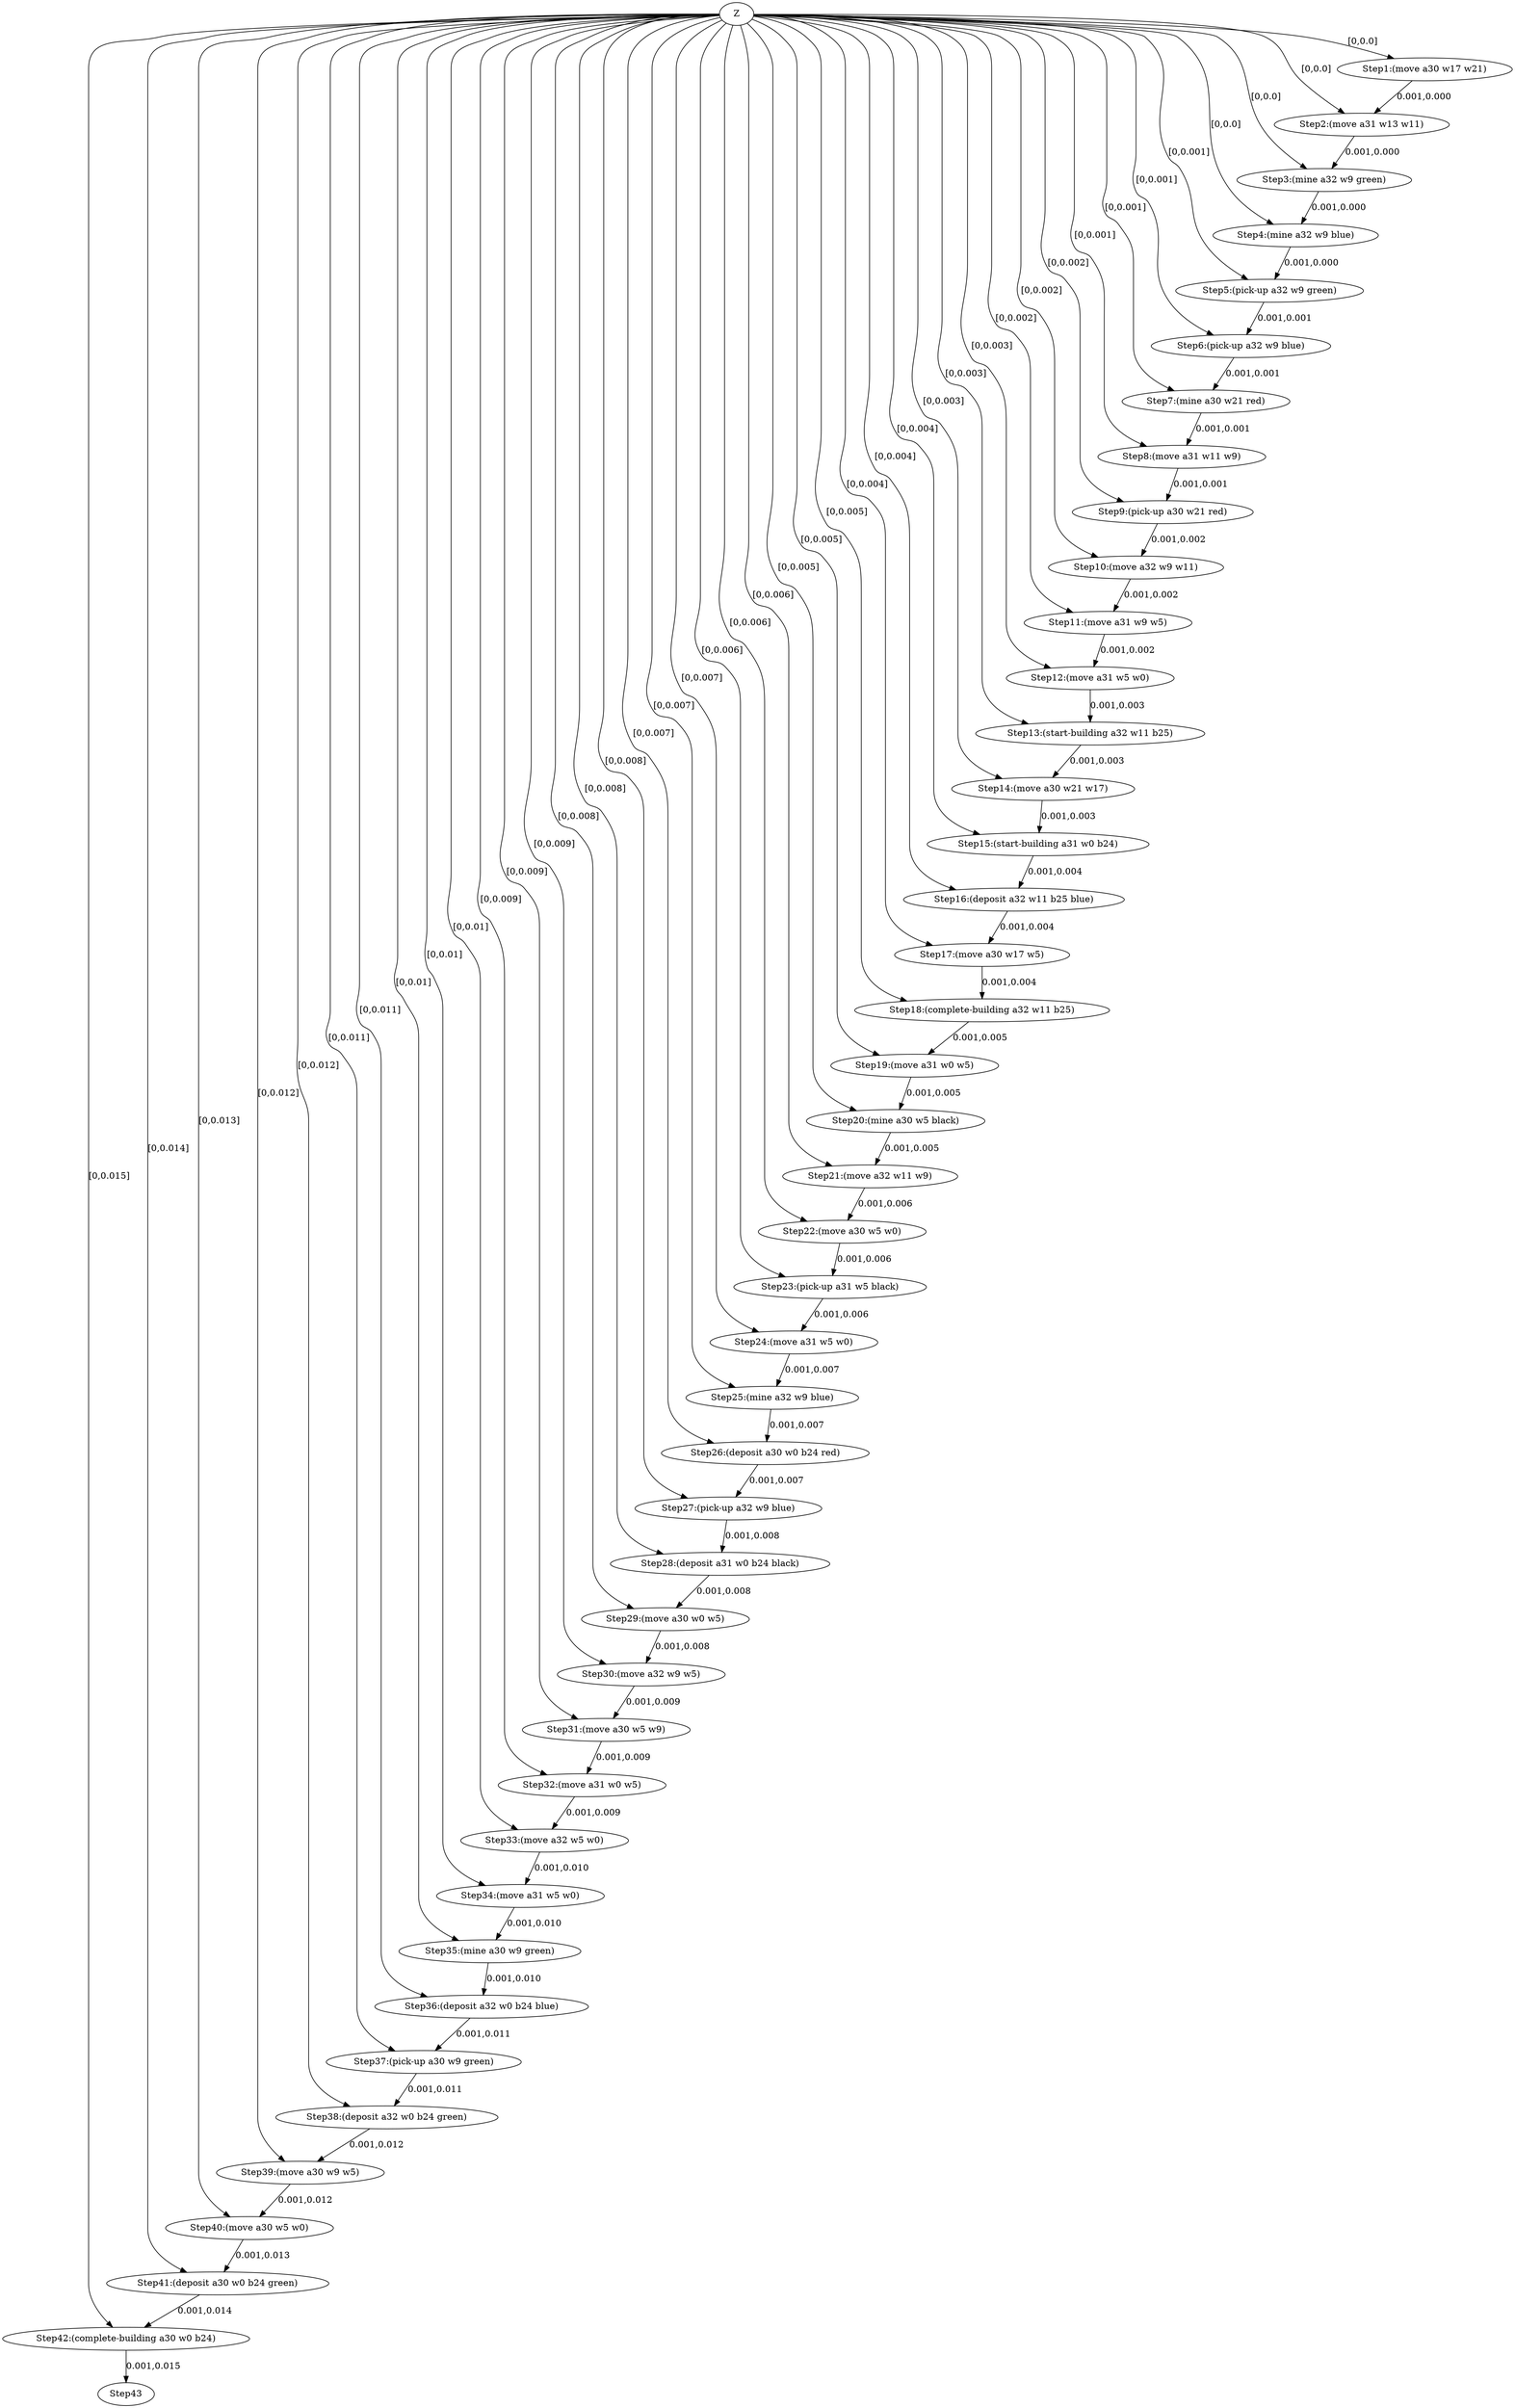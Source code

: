 digraph plan {
Step42 [label="Step42:(complete-building a30 w0 b24)"];
Step41 [label="Step41:(deposit a30 w0 b24 green)"];
Step40 [label="Step40:(move a30 w5 w0)"];
Step39 [label="Step39:(move a30 w9 w5)"];
Step38 [label="Step38:(deposit a32 w0 b24 green)"];
Step37 [label="Step37:(pick-up a30 w9 green)"];
Step36 [label="Step36:(deposit a32 w0 b24 blue)"];
Step35 [label="Step35:(mine a30 w9 green)"];
Step34 [label="Step34:(move a31 w5 w0)"];
Step33 [label="Step33:(move a32 w5 w0)"];
Step32 [label="Step32:(move a31 w0 w5)"];
Step31 [label="Step31:(move a30 w5 w9)"];
Step30 [label="Step30:(move a32 w9 w5)"];
Step29 [label="Step29:(move a30 w0 w5)"];
Step28 [label="Step28:(deposit a31 w0 b24 black)"];
Step27 [label="Step27:(pick-up a32 w9 blue)"];
Step26 [label="Step26:(deposit a30 w0 b24 red)"];
Step25 [label="Step25:(mine a32 w9 blue)"];
Step24 [label="Step24:(move a31 w5 w0)"];
Step23 [label="Step23:(pick-up a31 w5 black)"];
Step22 [label="Step22:(move a30 w5 w0)"];
Step21 [label="Step21:(move a32 w11 w9)"];
Step20 [label="Step20:(mine a30 w5 black)"];
Step19 [label="Step19:(move a31 w0 w5)"];
Step18 [label="Step18:(complete-building a32 w11 b25)"];
Step17 [label="Step17:(move a30 w17 w5)"];
Step16 [label="Step16:(deposit a32 w11 b25 blue)"];
Step15 [label="Step15:(start-building a31 w0 b24)"];
Step14 [label="Step14:(move a30 w21 w17)"];
Step13 [label="Step13:(start-building a32 w11 b25)"];
Step12 [label="Step12:(move a31 w5 w0)"];
Step11 [label="Step11:(move a31 w9 w5)"];
Step10 [label="Step10:(move a32 w9 w11)"];
Step9 [label="Step9:(pick-up a30 w21 red)"];
Step8 [label="Step8:(move a31 w11 w9)"];
Step7 [label="Step7:(mine a30 w21 red)"];
Step6 [label="Step6:(pick-up a32 w9 blue)"];
Step5 [label="Step5:(pick-up a32 w9 green)"];
Step4 [label="Step4:(mine a32 w9 blue)"];
Step3 [label="Step3:(mine a32 w9 green)"];
Step2 [label="Step2:(move a31 w13 w11)"];
Step1 [label="Step1:(move a30 w17 w21)"];
	Z  -> Step1[label="[0,0.0]"]; 
	Z  -> Step2[label="[0,0.0]"]; 
	Z  -> Step3[label="[0,0.0]"]; 
	Z  -> Step4[label="[0,0.0]"]; 
	Z  -> Step5[label="[0,0.001]"]; 
	Z  -> Step6[label="[0,0.001]"]; 
	Z  -> Step7[label="[0,0.001]"]; 
	Z  -> Step8[label="[0,0.001]"]; 
	Z  -> Step9[label="[0,0.002]"]; 
	Z  -> Step10[label="[0,0.002]"]; 
	Z  -> Step11[label="[0,0.002]"]; 
	Z  -> Step12[label="[0,0.003]"]; 
	Z  -> Step13[label="[0,0.003]"]; 
	Z  -> Step14[label="[0,0.003]"]; 
	Z  -> Step15[label="[0,0.004]"]; 
	Z  -> Step16[label="[0,0.004]"]; 
	Z  -> Step17[label="[0,0.004]"]; 
	Z  -> Step18[label="[0,0.005]"]; 
	Z  -> Step19[label="[0,0.005]"]; 
	Z  -> Step20[label="[0,0.005]"]; 
	Z  -> Step21[label="[0,0.006]"]; 
	Z  -> Step22[label="[0,0.006]"]; 
	Z  -> Step23[label="[0,0.006]"]; 
	Z  -> Step24[label="[0,0.007]"]; 
	Z  -> Step25[label="[0,0.007]"]; 
	Z  -> Step26[label="[0,0.007]"]; 
	Z  -> Step27[label="[0,0.008]"]; 
	Z  -> Step28[label="[0,0.008]"]; 
	Z  -> Step29[label="[0,0.008]"]; 
	Z  -> Step30[label="[0,0.009]"]; 
	Z  -> Step31[label="[0,0.009]"]; 
	Z  -> Step32[label="[0,0.009]"]; 
	Z  -> Step33[label="[0,0.01]"]; 
	Z  -> Step34[label="[0,0.01]"]; 
	Z  -> Step35[label="[0,0.01]"]; 
	Z  -> Step36[label="[0,0.011]"]; 
	Z  -> Step37[label="[0,0.011]"]; 
	Z  -> Step38[label="[0,0.012]"]; 
	Z  -> Step39[label="[0,0.012]"]; 
	Z  -> Step40[label="[0,0.013]"]; 
	Z  -> Step41[label="[0,0.014]"]; 
	Z  -> Step42[label="[0,0.015]"]; 
	Step1 -> Step2[label="0.001,0.000"]; 
	Step2 -> Step3[label="0.001,0.000"]; 
	Step3 -> Step4[label="0.001,0.000"]; 
	Step4 -> Step5[label="0.001,0.000"]; 
	Step5 -> Step6[label="0.001,0.001"]; 
	Step6 -> Step7[label="0.001,0.001"]; 
	Step7 -> Step8[label="0.001,0.001"]; 
	Step8 -> Step9[label="0.001,0.001"]; 
	Step9 -> Step10[label="0.001,0.002"]; 
	Step10 -> Step11[label="0.001,0.002"]; 
	Step11 -> Step12[label="0.001,0.002"]; 
	Step12 -> Step13[label="0.001,0.003"]; 
	Step13 -> Step14[label="0.001,0.003"]; 
	Step14 -> Step15[label="0.001,0.003"]; 
	Step15 -> Step16[label="0.001,0.004"]; 
	Step16 -> Step17[label="0.001,0.004"]; 
	Step17 -> Step18[label="0.001,0.004"]; 
	Step18 -> Step19[label="0.001,0.005"]; 
	Step19 -> Step20[label="0.001,0.005"]; 
	Step20 -> Step21[label="0.001,0.005"]; 
	Step21 -> Step22[label="0.001,0.006"]; 
	Step22 -> Step23[label="0.001,0.006"]; 
	Step23 -> Step24[label="0.001,0.006"]; 
	Step24 -> Step25[label="0.001,0.007"]; 
	Step25 -> Step26[label="0.001,0.007"]; 
	Step26 -> Step27[label="0.001,0.007"]; 
	Step27 -> Step28[label="0.001,0.008"]; 
	Step28 -> Step29[label="0.001,0.008"]; 
	Step29 -> Step30[label="0.001,0.008"]; 
	Step30 -> Step31[label="0.001,0.009"]; 
	Step31 -> Step32[label="0.001,0.009"]; 
	Step32 -> Step33[label="0.001,0.009"]; 
	Step33 -> Step34[label="0.001,0.010"]; 
	Step34 -> Step35[label="0.001,0.010"]; 
	Step35 -> Step36[label="0.001,0.010"]; 
	Step36 -> Step37[label="0.001,0.011"]; 
	Step37 -> Step38[label="0.001,0.011"]; 
	Step38 -> Step39[label="0.001,0.012"]; 
	Step39 -> Step40[label="0.001,0.012"]; 
	Step40 -> Step41[label="0.001,0.013"]; 
	Step41 -> Step42[label="0.001,0.014"]; 
	Step42 -> Step43[label="0.001,0.015"]; 
}
